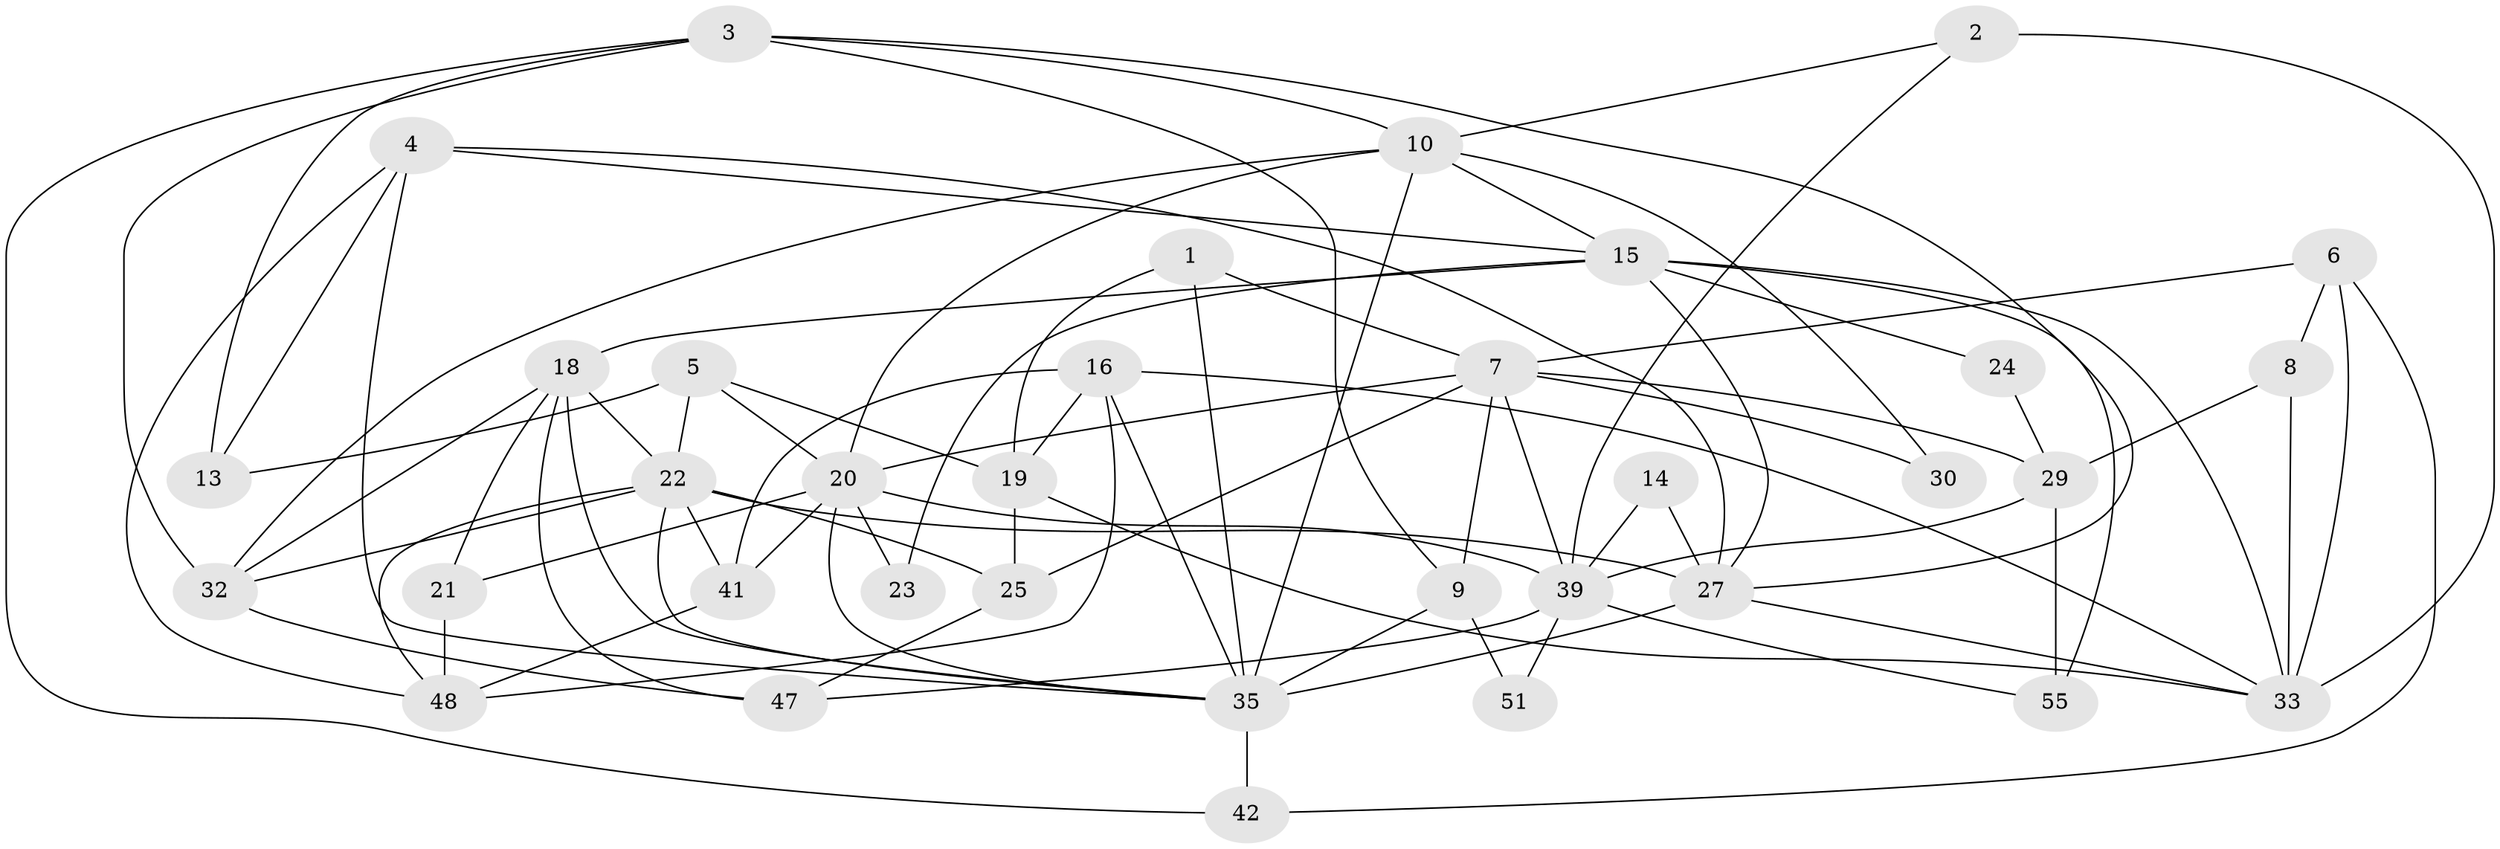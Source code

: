// Generated by graph-tools (version 1.1) at 2025/52/02/27/25 19:52:02]
// undirected, 35 vertices, 84 edges
graph export_dot {
graph [start="1"]
  node [color=gray90,style=filled];
  1;
  2;
  3 [super="+31"];
  4 [super="+54"];
  5 [super="+17"];
  6 [super="+26"];
  7 [super="+11"];
  8;
  9 [super="+49"];
  10 [super="+12"];
  13;
  14;
  15 [super="+36"];
  16 [super="+28"];
  18 [super="+40"];
  19 [super="+43"];
  20 [super="+44"];
  21 [super="+38"];
  22 [super="+46"];
  23;
  24;
  25 [super="+52"];
  27 [super="+50"];
  29 [super="+34"];
  30;
  32;
  33;
  35 [super="+37"];
  39 [super="+53"];
  41 [super="+45"];
  42;
  47;
  48;
  51;
  55;
  1 -- 7;
  1 -- 35;
  1 -- 19;
  2 -- 33;
  2 -- 10;
  2 -- 39;
  3 -- 42;
  3 -- 32;
  3 -- 9;
  3 -- 10;
  3 -- 27;
  3 -- 13;
  4 -- 13;
  4 -- 48;
  4 -- 27;
  4 -- 15;
  4 -- 35;
  5 -- 22;
  5 -- 13;
  5 -- 20;
  5 -- 19;
  6 -- 8;
  6 -- 7 [weight=2];
  6 -- 33 [weight=2];
  6 -- 42;
  7 -- 9;
  7 -- 25 [weight=2];
  7 -- 30;
  7 -- 29;
  7 -- 39;
  7 -- 20;
  8 -- 33;
  8 -- 29;
  9 -- 35;
  9 -- 51;
  10 -- 15;
  10 -- 30;
  10 -- 20 [weight=2];
  10 -- 32;
  10 -- 35;
  14 -- 27;
  14 -- 39;
  15 -- 24;
  15 -- 55;
  15 -- 27;
  15 -- 18;
  15 -- 33;
  15 -- 23;
  16 -- 48;
  16 -- 33;
  16 -- 41;
  16 -- 35;
  16 -- 19;
  18 -- 47;
  18 -- 22;
  18 -- 35;
  18 -- 32;
  18 -- 21;
  19 -- 25;
  19 -- 33;
  20 -- 41;
  20 -- 21;
  20 -- 39;
  20 -- 23;
  20 -- 35;
  21 -- 48;
  22 -- 32;
  22 -- 35;
  22 -- 27;
  22 -- 48;
  22 -- 41;
  22 -- 25;
  24 -- 29;
  25 -- 47;
  27 -- 33;
  27 -- 35 [weight=2];
  29 -- 55;
  29 -- 39;
  32 -- 47;
  35 -- 42;
  39 -- 55;
  39 -- 51;
  39 -- 47;
  41 -- 48;
}
